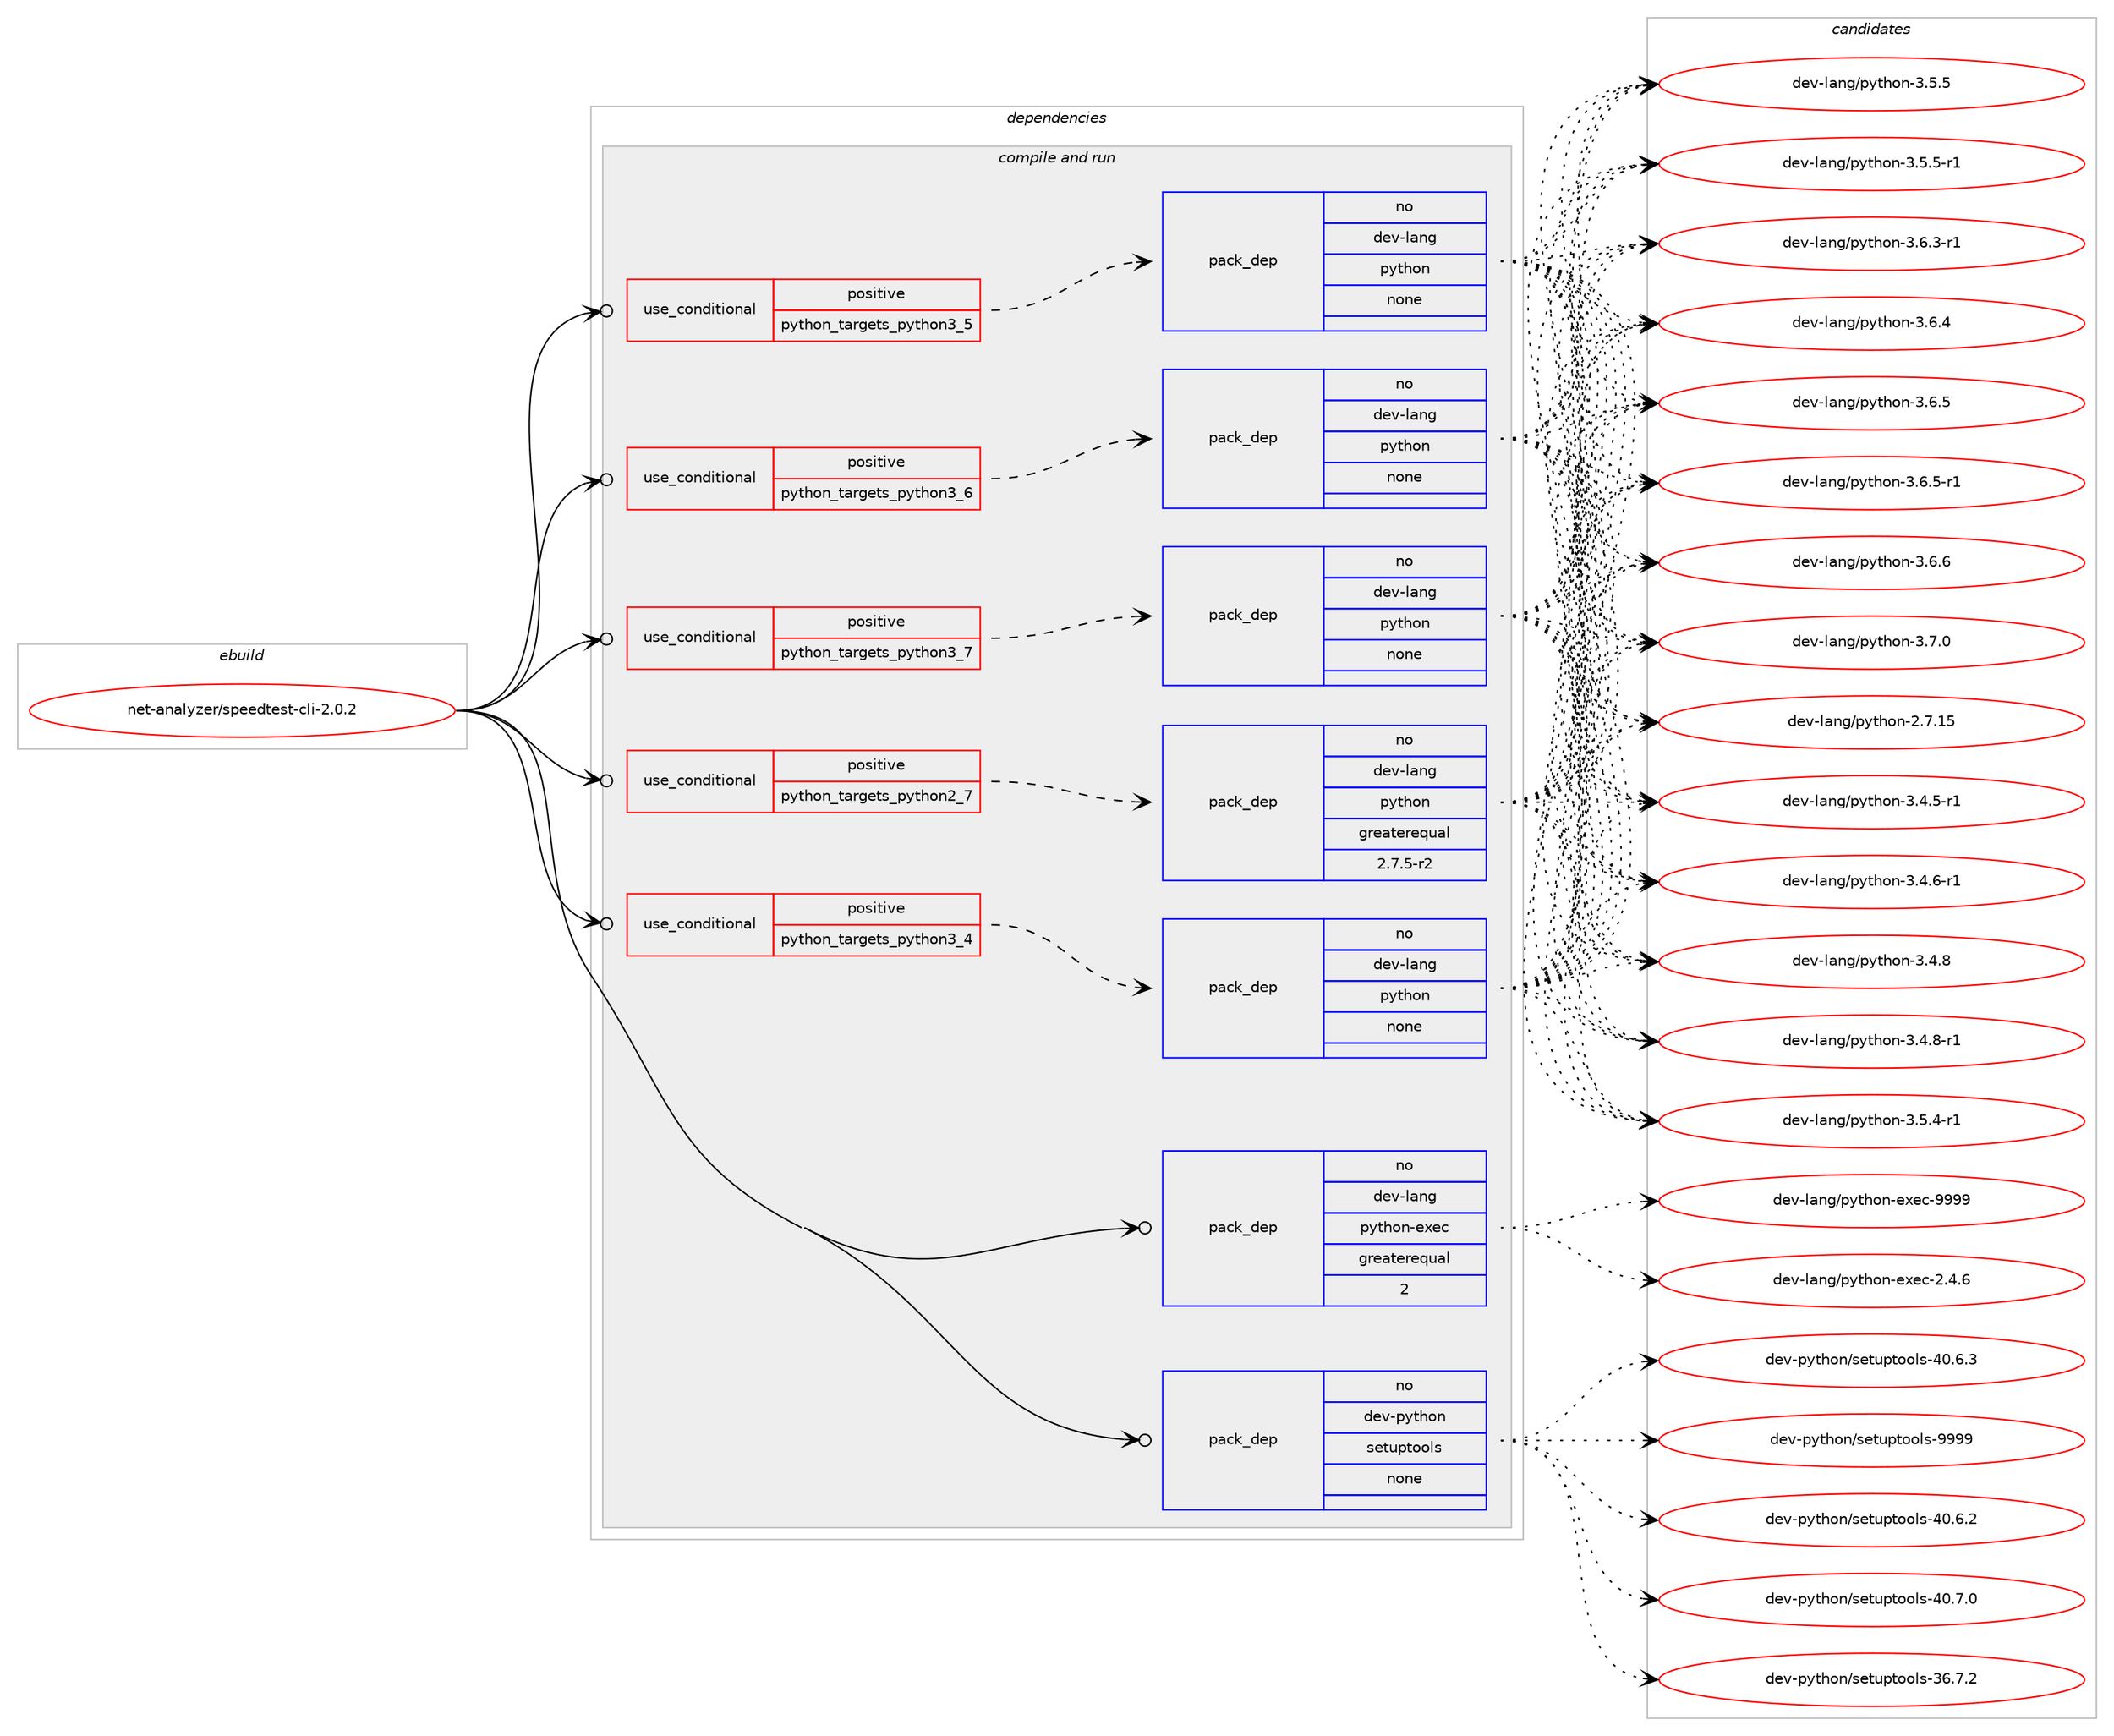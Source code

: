 digraph prolog {

# *************
# Graph options
# *************

newrank=true;
concentrate=true;
compound=true;
graph [rankdir=LR,fontname=Helvetica,fontsize=10,ranksep=1.5];#, ranksep=2.5, nodesep=0.2];
edge  [arrowhead=vee];
node  [fontname=Helvetica,fontsize=10];

# **********
# The ebuild
# **********

subgraph cluster_leftcol {
color=gray;
rank=same;
label=<<i>ebuild</i>>;
id [label="net-analyzer/speedtest-cli-2.0.2", color=red, width=4, href="../net-analyzer/speedtest-cli-2.0.2.svg"];
}

# ****************
# The dependencies
# ****************

subgraph cluster_midcol {
color=gray;
label=<<i>dependencies</i>>;
subgraph cluster_compile {
fillcolor="#eeeeee";
style=filled;
label=<<i>compile</i>>;
}
subgraph cluster_compileandrun {
fillcolor="#eeeeee";
style=filled;
label=<<i>compile and run</i>>;
subgraph cond334 {
dependency2816 [label=<<TABLE BORDER="0" CELLBORDER="1" CELLSPACING="0" CELLPADDING="4"><TR><TD ROWSPAN="3" CELLPADDING="10">use_conditional</TD></TR><TR><TD>positive</TD></TR><TR><TD>python_targets_python2_7</TD></TR></TABLE>>, shape=none, color=red];
subgraph pack2384 {
dependency2817 [label=<<TABLE BORDER="0" CELLBORDER="1" CELLSPACING="0" CELLPADDING="4" WIDTH="220"><TR><TD ROWSPAN="6" CELLPADDING="30">pack_dep</TD></TR><TR><TD WIDTH="110">no</TD></TR><TR><TD>dev-lang</TD></TR><TR><TD>python</TD></TR><TR><TD>greaterequal</TD></TR><TR><TD>2.7.5-r2</TD></TR></TABLE>>, shape=none, color=blue];
}
dependency2816:e -> dependency2817:w [weight=20,style="dashed",arrowhead="vee"];
}
id:e -> dependency2816:w [weight=20,style="solid",arrowhead="odotvee"];
subgraph cond335 {
dependency2818 [label=<<TABLE BORDER="0" CELLBORDER="1" CELLSPACING="0" CELLPADDING="4"><TR><TD ROWSPAN="3" CELLPADDING="10">use_conditional</TD></TR><TR><TD>positive</TD></TR><TR><TD>python_targets_python3_4</TD></TR></TABLE>>, shape=none, color=red];
subgraph pack2385 {
dependency2819 [label=<<TABLE BORDER="0" CELLBORDER="1" CELLSPACING="0" CELLPADDING="4" WIDTH="220"><TR><TD ROWSPAN="6" CELLPADDING="30">pack_dep</TD></TR><TR><TD WIDTH="110">no</TD></TR><TR><TD>dev-lang</TD></TR><TR><TD>python</TD></TR><TR><TD>none</TD></TR><TR><TD></TD></TR></TABLE>>, shape=none, color=blue];
}
dependency2818:e -> dependency2819:w [weight=20,style="dashed",arrowhead="vee"];
}
id:e -> dependency2818:w [weight=20,style="solid",arrowhead="odotvee"];
subgraph cond336 {
dependency2820 [label=<<TABLE BORDER="0" CELLBORDER="1" CELLSPACING="0" CELLPADDING="4"><TR><TD ROWSPAN="3" CELLPADDING="10">use_conditional</TD></TR><TR><TD>positive</TD></TR><TR><TD>python_targets_python3_5</TD></TR></TABLE>>, shape=none, color=red];
subgraph pack2386 {
dependency2821 [label=<<TABLE BORDER="0" CELLBORDER="1" CELLSPACING="0" CELLPADDING="4" WIDTH="220"><TR><TD ROWSPAN="6" CELLPADDING="30">pack_dep</TD></TR><TR><TD WIDTH="110">no</TD></TR><TR><TD>dev-lang</TD></TR><TR><TD>python</TD></TR><TR><TD>none</TD></TR><TR><TD></TD></TR></TABLE>>, shape=none, color=blue];
}
dependency2820:e -> dependency2821:w [weight=20,style="dashed",arrowhead="vee"];
}
id:e -> dependency2820:w [weight=20,style="solid",arrowhead="odotvee"];
subgraph cond337 {
dependency2822 [label=<<TABLE BORDER="0" CELLBORDER="1" CELLSPACING="0" CELLPADDING="4"><TR><TD ROWSPAN="3" CELLPADDING="10">use_conditional</TD></TR><TR><TD>positive</TD></TR><TR><TD>python_targets_python3_6</TD></TR></TABLE>>, shape=none, color=red];
subgraph pack2387 {
dependency2823 [label=<<TABLE BORDER="0" CELLBORDER="1" CELLSPACING="0" CELLPADDING="4" WIDTH="220"><TR><TD ROWSPAN="6" CELLPADDING="30">pack_dep</TD></TR><TR><TD WIDTH="110">no</TD></TR><TR><TD>dev-lang</TD></TR><TR><TD>python</TD></TR><TR><TD>none</TD></TR><TR><TD></TD></TR></TABLE>>, shape=none, color=blue];
}
dependency2822:e -> dependency2823:w [weight=20,style="dashed",arrowhead="vee"];
}
id:e -> dependency2822:w [weight=20,style="solid",arrowhead="odotvee"];
subgraph cond338 {
dependency2824 [label=<<TABLE BORDER="0" CELLBORDER="1" CELLSPACING="0" CELLPADDING="4"><TR><TD ROWSPAN="3" CELLPADDING="10">use_conditional</TD></TR><TR><TD>positive</TD></TR><TR><TD>python_targets_python3_7</TD></TR></TABLE>>, shape=none, color=red];
subgraph pack2388 {
dependency2825 [label=<<TABLE BORDER="0" CELLBORDER="1" CELLSPACING="0" CELLPADDING="4" WIDTH="220"><TR><TD ROWSPAN="6" CELLPADDING="30">pack_dep</TD></TR><TR><TD WIDTH="110">no</TD></TR><TR><TD>dev-lang</TD></TR><TR><TD>python</TD></TR><TR><TD>none</TD></TR><TR><TD></TD></TR></TABLE>>, shape=none, color=blue];
}
dependency2824:e -> dependency2825:w [weight=20,style="dashed",arrowhead="vee"];
}
id:e -> dependency2824:w [weight=20,style="solid",arrowhead="odotvee"];
subgraph pack2389 {
dependency2826 [label=<<TABLE BORDER="0" CELLBORDER="1" CELLSPACING="0" CELLPADDING="4" WIDTH="220"><TR><TD ROWSPAN="6" CELLPADDING="30">pack_dep</TD></TR><TR><TD WIDTH="110">no</TD></TR><TR><TD>dev-lang</TD></TR><TR><TD>python-exec</TD></TR><TR><TD>greaterequal</TD></TR><TR><TD>2</TD></TR></TABLE>>, shape=none, color=blue];
}
id:e -> dependency2826:w [weight=20,style="solid",arrowhead="odotvee"];
subgraph pack2390 {
dependency2827 [label=<<TABLE BORDER="0" CELLBORDER="1" CELLSPACING="0" CELLPADDING="4" WIDTH="220"><TR><TD ROWSPAN="6" CELLPADDING="30">pack_dep</TD></TR><TR><TD WIDTH="110">no</TD></TR><TR><TD>dev-python</TD></TR><TR><TD>setuptools</TD></TR><TR><TD>none</TD></TR><TR><TD></TD></TR></TABLE>>, shape=none, color=blue];
}
id:e -> dependency2827:w [weight=20,style="solid",arrowhead="odotvee"];
}
subgraph cluster_run {
fillcolor="#eeeeee";
style=filled;
label=<<i>run</i>>;
}
}

# **************
# The candidates
# **************

subgraph cluster_choices {
rank=same;
color=gray;
label=<<i>candidates</i>>;

subgraph choice2384 {
color=black;
nodesep=1;
choice10010111845108971101034711212111610411111045504655464953 [label="dev-lang/python-2.7.15", color=red, width=4,href="../dev-lang/python-2.7.15.svg"];
choice1001011184510897110103471121211161041111104551465246534511449 [label="dev-lang/python-3.4.5-r1", color=red, width=4,href="../dev-lang/python-3.4.5-r1.svg"];
choice1001011184510897110103471121211161041111104551465246544511449 [label="dev-lang/python-3.4.6-r1", color=red, width=4,href="../dev-lang/python-3.4.6-r1.svg"];
choice100101118451089711010347112121116104111110455146524656 [label="dev-lang/python-3.4.8", color=red, width=4,href="../dev-lang/python-3.4.8.svg"];
choice1001011184510897110103471121211161041111104551465246564511449 [label="dev-lang/python-3.4.8-r1", color=red, width=4,href="../dev-lang/python-3.4.8-r1.svg"];
choice1001011184510897110103471121211161041111104551465346524511449 [label="dev-lang/python-3.5.4-r1", color=red, width=4,href="../dev-lang/python-3.5.4-r1.svg"];
choice100101118451089711010347112121116104111110455146534653 [label="dev-lang/python-3.5.5", color=red, width=4,href="../dev-lang/python-3.5.5.svg"];
choice1001011184510897110103471121211161041111104551465346534511449 [label="dev-lang/python-3.5.5-r1", color=red, width=4,href="../dev-lang/python-3.5.5-r1.svg"];
choice1001011184510897110103471121211161041111104551465446514511449 [label="dev-lang/python-3.6.3-r1", color=red, width=4,href="../dev-lang/python-3.6.3-r1.svg"];
choice100101118451089711010347112121116104111110455146544652 [label="dev-lang/python-3.6.4", color=red, width=4,href="../dev-lang/python-3.6.4.svg"];
choice100101118451089711010347112121116104111110455146544653 [label="dev-lang/python-3.6.5", color=red, width=4,href="../dev-lang/python-3.6.5.svg"];
choice1001011184510897110103471121211161041111104551465446534511449 [label="dev-lang/python-3.6.5-r1", color=red, width=4,href="../dev-lang/python-3.6.5-r1.svg"];
choice100101118451089711010347112121116104111110455146544654 [label="dev-lang/python-3.6.6", color=red, width=4,href="../dev-lang/python-3.6.6.svg"];
choice100101118451089711010347112121116104111110455146554648 [label="dev-lang/python-3.7.0", color=red, width=4,href="../dev-lang/python-3.7.0.svg"];
dependency2817:e -> choice10010111845108971101034711212111610411111045504655464953:w [style=dotted,weight="100"];
dependency2817:e -> choice1001011184510897110103471121211161041111104551465246534511449:w [style=dotted,weight="100"];
dependency2817:e -> choice1001011184510897110103471121211161041111104551465246544511449:w [style=dotted,weight="100"];
dependency2817:e -> choice100101118451089711010347112121116104111110455146524656:w [style=dotted,weight="100"];
dependency2817:e -> choice1001011184510897110103471121211161041111104551465246564511449:w [style=dotted,weight="100"];
dependency2817:e -> choice1001011184510897110103471121211161041111104551465346524511449:w [style=dotted,weight="100"];
dependency2817:e -> choice100101118451089711010347112121116104111110455146534653:w [style=dotted,weight="100"];
dependency2817:e -> choice1001011184510897110103471121211161041111104551465346534511449:w [style=dotted,weight="100"];
dependency2817:e -> choice1001011184510897110103471121211161041111104551465446514511449:w [style=dotted,weight="100"];
dependency2817:e -> choice100101118451089711010347112121116104111110455146544652:w [style=dotted,weight="100"];
dependency2817:e -> choice100101118451089711010347112121116104111110455146544653:w [style=dotted,weight="100"];
dependency2817:e -> choice1001011184510897110103471121211161041111104551465446534511449:w [style=dotted,weight="100"];
dependency2817:e -> choice100101118451089711010347112121116104111110455146544654:w [style=dotted,weight="100"];
dependency2817:e -> choice100101118451089711010347112121116104111110455146554648:w [style=dotted,weight="100"];
}
subgraph choice2385 {
color=black;
nodesep=1;
choice10010111845108971101034711212111610411111045504655464953 [label="dev-lang/python-2.7.15", color=red, width=4,href="../dev-lang/python-2.7.15.svg"];
choice1001011184510897110103471121211161041111104551465246534511449 [label="dev-lang/python-3.4.5-r1", color=red, width=4,href="../dev-lang/python-3.4.5-r1.svg"];
choice1001011184510897110103471121211161041111104551465246544511449 [label="dev-lang/python-3.4.6-r1", color=red, width=4,href="../dev-lang/python-3.4.6-r1.svg"];
choice100101118451089711010347112121116104111110455146524656 [label="dev-lang/python-3.4.8", color=red, width=4,href="../dev-lang/python-3.4.8.svg"];
choice1001011184510897110103471121211161041111104551465246564511449 [label="dev-lang/python-3.4.8-r1", color=red, width=4,href="../dev-lang/python-3.4.8-r1.svg"];
choice1001011184510897110103471121211161041111104551465346524511449 [label="dev-lang/python-3.5.4-r1", color=red, width=4,href="../dev-lang/python-3.5.4-r1.svg"];
choice100101118451089711010347112121116104111110455146534653 [label="dev-lang/python-3.5.5", color=red, width=4,href="../dev-lang/python-3.5.5.svg"];
choice1001011184510897110103471121211161041111104551465346534511449 [label="dev-lang/python-3.5.5-r1", color=red, width=4,href="../dev-lang/python-3.5.5-r1.svg"];
choice1001011184510897110103471121211161041111104551465446514511449 [label="dev-lang/python-3.6.3-r1", color=red, width=4,href="../dev-lang/python-3.6.3-r1.svg"];
choice100101118451089711010347112121116104111110455146544652 [label="dev-lang/python-3.6.4", color=red, width=4,href="../dev-lang/python-3.6.4.svg"];
choice100101118451089711010347112121116104111110455146544653 [label="dev-lang/python-3.6.5", color=red, width=4,href="../dev-lang/python-3.6.5.svg"];
choice1001011184510897110103471121211161041111104551465446534511449 [label="dev-lang/python-3.6.5-r1", color=red, width=4,href="../dev-lang/python-3.6.5-r1.svg"];
choice100101118451089711010347112121116104111110455146544654 [label="dev-lang/python-3.6.6", color=red, width=4,href="../dev-lang/python-3.6.6.svg"];
choice100101118451089711010347112121116104111110455146554648 [label="dev-lang/python-3.7.0", color=red, width=4,href="../dev-lang/python-3.7.0.svg"];
dependency2819:e -> choice10010111845108971101034711212111610411111045504655464953:w [style=dotted,weight="100"];
dependency2819:e -> choice1001011184510897110103471121211161041111104551465246534511449:w [style=dotted,weight="100"];
dependency2819:e -> choice1001011184510897110103471121211161041111104551465246544511449:w [style=dotted,weight="100"];
dependency2819:e -> choice100101118451089711010347112121116104111110455146524656:w [style=dotted,weight="100"];
dependency2819:e -> choice1001011184510897110103471121211161041111104551465246564511449:w [style=dotted,weight="100"];
dependency2819:e -> choice1001011184510897110103471121211161041111104551465346524511449:w [style=dotted,weight="100"];
dependency2819:e -> choice100101118451089711010347112121116104111110455146534653:w [style=dotted,weight="100"];
dependency2819:e -> choice1001011184510897110103471121211161041111104551465346534511449:w [style=dotted,weight="100"];
dependency2819:e -> choice1001011184510897110103471121211161041111104551465446514511449:w [style=dotted,weight="100"];
dependency2819:e -> choice100101118451089711010347112121116104111110455146544652:w [style=dotted,weight="100"];
dependency2819:e -> choice100101118451089711010347112121116104111110455146544653:w [style=dotted,weight="100"];
dependency2819:e -> choice1001011184510897110103471121211161041111104551465446534511449:w [style=dotted,weight="100"];
dependency2819:e -> choice100101118451089711010347112121116104111110455146544654:w [style=dotted,weight="100"];
dependency2819:e -> choice100101118451089711010347112121116104111110455146554648:w [style=dotted,weight="100"];
}
subgraph choice2386 {
color=black;
nodesep=1;
choice10010111845108971101034711212111610411111045504655464953 [label="dev-lang/python-2.7.15", color=red, width=4,href="../dev-lang/python-2.7.15.svg"];
choice1001011184510897110103471121211161041111104551465246534511449 [label="dev-lang/python-3.4.5-r1", color=red, width=4,href="../dev-lang/python-3.4.5-r1.svg"];
choice1001011184510897110103471121211161041111104551465246544511449 [label="dev-lang/python-3.4.6-r1", color=red, width=4,href="../dev-lang/python-3.4.6-r1.svg"];
choice100101118451089711010347112121116104111110455146524656 [label="dev-lang/python-3.4.8", color=red, width=4,href="../dev-lang/python-3.4.8.svg"];
choice1001011184510897110103471121211161041111104551465246564511449 [label="dev-lang/python-3.4.8-r1", color=red, width=4,href="../dev-lang/python-3.4.8-r1.svg"];
choice1001011184510897110103471121211161041111104551465346524511449 [label="dev-lang/python-3.5.4-r1", color=red, width=4,href="../dev-lang/python-3.5.4-r1.svg"];
choice100101118451089711010347112121116104111110455146534653 [label="dev-lang/python-3.5.5", color=red, width=4,href="../dev-lang/python-3.5.5.svg"];
choice1001011184510897110103471121211161041111104551465346534511449 [label="dev-lang/python-3.5.5-r1", color=red, width=4,href="../dev-lang/python-3.5.5-r1.svg"];
choice1001011184510897110103471121211161041111104551465446514511449 [label="dev-lang/python-3.6.3-r1", color=red, width=4,href="../dev-lang/python-3.6.3-r1.svg"];
choice100101118451089711010347112121116104111110455146544652 [label="dev-lang/python-3.6.4", color=red, width=4,href="../dev-lang/python-3.6.4.svg"];
choice100101118451089711010347112121116104111110455146544653 [label="dev-lang/python-3.6.5", color=red, width=4,href="../dev-lang/python-3.6.5.svg"];
choice1001011184510897110103471121211161041111104551465446534511449 [label="dev-lang/python-3.6.5-r1", color=red, width=4,href="../dev-lang/python-3.6.5-r1.svg"];
choice100101118451089711010347112121116104111110455146544654 [label="dev-lang/python-3.6.6", color=red, width=4,href="../dev-lang/python-3.6.6.svg"];
choice100101118451089711010347112121116104111110455146554648 [label="dev-lang/python-3.7.0", color=red, width=4,href="../dev-lang/python-3.7.0.svg"];
dependency2821:e -> choice10010111845108971101034711212111610411111045504655464953:w [style=dotted,weight="100"];
dependency2821:e -> choice1001011184510897110103471121211161041111104551465246534511449:w [style=dotted,weight="100"];
dependency2821:e -> choice1001011184510897110103471121211161041111104551465246544511449:w [style=dotted,weight="100"];
dependency2821:e -> choice100101118451089711010347112121116104111110455146524656:w [style=dotted,weight="100"];
dependency2821:e -> choice1001011184510897110103471121211161041111104551465246564511449:w [style=dotted,weight="100"];
dependency2821:e -> choice1001011184510897110103471121211161041111104551465346524511449:w [style=dotted,weight="100"];
dependency2821:e -> choice100101118451089711010347112121116104111110455146534653:w [style=dotted,weight="100"];
dependency2821:e -> choice1001011184510897110103471121211161041111104551465346534511449:w [style=dotted,weight="100"];
dependency2821:e -> choice1001011184510897110103471121211161041111104551465446514511449:w [style=dotted,weight="100"];
dependency2821:e -> choice100101118451089711010347112121116104111110455146544652:w [style=dotted,weight="100"];
dependency2821:e -> choice100101118451089711010347112121116104111110455146544653:w [style=dotted,weight="100"];
dependency2821:e -> choice1001011184510897110103471121211161041111104551465446534511449:w [style=dotted,weight="100"];
dependency2821:e -> choice100101118451089711010347112121116104111110455146544654:w [style=dotted,weight="100"];
dependency2821:e -> choice100101118451089711010347112121116104111110455146554648:w [style=dotted,weight="100"];
}
subgraph choice2387 {
color=black;
nodesep=1;
choice10010111845108971101034711212111610411111045504655464953 [label="dev-lang/python-2.7.15", color=red, width=4,href="../dev-lang/python-2.7.15.svg"];
choice1001011184510897110103471121211161041111104551465246534511449 [label="dev-lang/python-3.4.5-r1", color=red, width=4,href="../dev-lang/python-3.4.5-r1.svg"];
choice1001011184510897110103471121211161041111104551465246544511449 [label="dev-lang/python-3.4.6-r1", color=red, width=4,href="../dev-lang/python-3.4.6-r1.svg"];
choice100101118451089711010347112121116104111110455146524656 [label="dev-lang/python-3.4.8", color=red, width=4,href="../dev-lang/python-3.4.8.svg"];
choice1001011184510897110103471121211161041111104551465246564511449 [label="dev-lang/python-3.4.8-r1", color=red, width=4,href="../dev-lang/python-3.4.8-r1.svg"];
choice1001011184510897110103471121211161041111104551465346524511449 [label="dev-lang/python-3.5.4-r1", color=red, width=4,href="../dev-lang/python-3.5.4-r1.svg"];
choice100101118451089711010347112121116104111110455146534653 [label="dev-lang/python-3.5.5", color=red, width=4,href="../dev-lang/python-3.5.5.svg"];
choice1001011184510897110103471121211161041111104551465346534511449 [label="dev-lang/python-3.5.5-r1", color=red, width=4,href="../dev-lang/python-3.5.5-r1.svg"];
choice1001011184510897110103471121211161041111104551465446514511449 [label="dev-lang/python-3.6.3-r1", color=red, width=4,href="../dev-lang/python-3.6.3-r1.svg"];
choice100101118451089711010347112121116104111110455146544652 [label="dev-lang/python-3.6.4", color=red, width=4,href="../dev-lang/python-3.6.4.svg"];
choice100101118451089711010347112121116104111110455146544653 [label="dev-lang/python-3.6.5", color=red, width=4,href="../dev-lang/python-3.6.5.svg"];
choice1001011184510897110103471121211161041111104551465446534511449 [label="dev-lang/python-3.6.5-r1", color=red, width=4,href="../dev-lang/python-3.6.5-r1.svg"];
choice100101118451089711010347112121116104111110455146544654 [label="dev-lang/python-3.6.6", color=red, width=4,href="../dev-lang/python-3.6.6.svg"];
choice100101118451089711010347112121116104111110455146554648 [label="dev-lang/python-3.7.0", color=red, width=4,href="../dev-lang/python-3.7.0.svg"];
dependency2823:e -> choice10010111845108971101034711212111610411111045504655464953:w [style=dotted,weight="100"];
dependency2823:e -> choice1001011184510897110103471121211161041111104551465246534511449:w [style=dotted,weight="100"];
dependency2823:e -> choice1001011184510897110103471121211161041111104551465246544511449:w [style=dotted,weight="100"];
dependency2823:e -> choice100101118451089711010347112121116104111110455146524656:w [style=dotted,weight="100"];
dependency2823:e -> choice1001011184510897110103471121211161041111104551465246564511449:w [style=dotted,weight="100"];
dependency2823:e -> choice1001011184510897110103471121211161041111104551465346524511449:w [style=dotted,weight="100"];
dependency2823:e -> choice100101118451089711010347112121116104111110455146534653:w [style=dotted,weight="100"];
dependency2823:e -> choice1001011184510897110103471121211161041111104551465346534511449:w [style=dotted,weight="100"];
dependency2823:e -> choice1001011184510897110103471121211161041111104551465446514511449:w [style=dotted,weight="100"];
dependency2823:e -> choice100101118451089711010347112121116104111110455146544652:w [style=dotted,weight="100"];
dependency2823:e -> choice100101118451089711010347112121116104111110455146544653:w [style=dotted,weight="100"];
dependency2823:e -> choice1001011184510897110103471121211161041111104551465446534511449:w [style=dotted,weight="100"];
dependency2823:e -> choice100101118451089711010347112121116104111110455146544654:w [style=dotted,weight="100"];
dependency2823:e -> choice100101118451089711010347112121116104111110455146554648:w [style=dotted,weight="100"];
}
subgraph choice2388 {
color=black;
nodesep=1;
choice10010111845108971101034711212111610411111045504655464953 [label="dev-lang/python-2.7.15", color=red, width=4,href="../dev-lang/python-2.7.15.svg"];
choice1001011184510897110103471121211161041111104551465246534511449 [label="dev-lang/python-3.4.5-r1", color=red, width=4,href="../dev-lang/python-3.4.5-r1.svg"];
choice1001011184510897110103471121211161041111104551465246544511449 [label="dev-lang/python-3.4.6-r1", color=red, width=4,href="../dev-lang/python-3.4.6-r1.svg"];
choice100101118451089711010347112121116104111110455146524656 [label="dev-lang/python-3.4.8", color=red, width=4,href="../dev-lang/python-3.4.8.svg"];
choice1001011184510897110103471121211161041111104551465246564511449 [label="dev-lang/python-3.4.8-r1", color=red, width=4,href="../dev-lang/python-3.4.8-r1.svg"];
choice1001011184510897110103471121211161041111104551465346524511449 [label="dev-lang/python-3.5.4-r1", color=red, width=4,href="../dev-lang/python-3.5.4-r1.svg"];
choice100101118451089711010347112121116104111110455146534653 [label="dev-lang/python-3.5.5", color=red, width=4,href="../dev-lang/python-3.5.5.svg"];
choice1001011184510897110103471121211161041111104551465346534511449 [label="dev-lang/python-3.5.5-r1", color=red, width=4,href="../dev-lang/python-3.5.5-r1.svg"];
choice1001011184510897110103471121211161041111104551465446514511449 [label="dev-lang/python-3.6.3-r1", color=red, width=4,href="../dev-lang/python-3.6.3-r1.svg"];
choice100101118451089711010347112121116104111110455146544652 [label="dev-lang/python-3.6.4", color=red, width=4,href="../dev-lang/python-3.6.4.svg"];
choice100101118451089711010347112121116104111110455146544653 [label="dev-lang/python-3.6.5", color=red, width=4,href="../dev-lang/python-3.6.5.svg"];
choice1001011184510897110103471121211161041111104551465446534511449 [label="dev-lang/python-3.6.5-r1", color=red, width=4,href="../dev-lang/python-3.6.5-r1.svg"];
choice100101118451089711010347112121116104111110455146544654 [label="dev-lang/python-3.6.6", color=red, width=4,href="../dev-lang/python-3.6.6.svg"];
choice100101118451089711010347112121116104111110455146554648 [label="dev-lang/python-3.7.0", color=red, width=4,href="../dev-lang/python-3.7.0.svg"];
dependency2825:e -> choice10010111845108971101034711212111610411111045504655464953:w [style=dotted,weight="100"];
dependency2825:e -> choice1001011184510897110103471121211161041111104551465246534511449:w [style=dotted,weight="100"];
dependency2825:e -> choice1001011184510897110103471121211161041111104551465246544511449:w [style=dotted,weight="100"];
dependency2825:e -> choice100101118451089711010347112121116104111110455146524656:w [style=dotted,weight="100"];
dependency2825:e -> choice1001011184510897110103471121211161041111104551465246564511449:w [style=dotted,weight="100"];
dependency2825:e -> choice1001011184510897110103471121211161041111104551465346524511449:w [style=dotted,weight="100"];
dependency2825:e -> choice100101118451089711010347112121116104111110455146534653:w [style=dotted,weight="100"];
dependency2825:e -> choice1001011184510897110103471121211161041111104551465346534511449:w [style=dotted,weight="100"];
dependency2825:e -> choice1001011184510897110103471121211161041111104551465446514511449:w [style=dotted,weight="100"];
dependency2825:e -> choice100101118451089711010347112121116104111110455146544652:w [style=dotted,weight="100"];
dependency2825:e -> choice100101118451089711010347112121116104111110455146544653:w [style=dotted,weight="100"];
dependency2825:e -> choice1001011184510897110103471121211161041111104551465446534511449:w [style=dotted,weight="100"];
dependency2825:e -> choice100101118451089711010347112121116104111110455146544654:w [style=dotted,weight="100"];
dependency2825:e -> choice100101118451089711010347112121116104111110455146554648:w [style=dotted,weight="100"];
}
subgraph choice2389 {
color=black;
nodesep=1;
choice1001011184510897110103471121211161041111104510112010199455046524654 [label="dev-lang/python-exec-2.4.6", color=red, width=4,href="../dev-lang/python-exec-2.4.6.svg"];
choice10010111845108971101034711212111610411111045101120101994557575757 [label="dev-lang/python-exec-9999", color=red, width=4,href="../dev-lang/python-exec-9999.svg"];
dependency2826:e -> choice1001011184510897110103471121211161041111104510112010199455046524654:w [style=dotted,weight="100"];
dependency2826:e -> choice10010111845108971101034711212111610411111045101120101994557575757:w [style=dotted,weight="100"];
}
subgraph choice2390 {
color=black;
nodesep=1;
choice100101118451121211161041111104711510111611711211611111110811545524846544650 [label="dev-python/setuptools-40.6.2", color=red, width=4,href="../dev-python/setuptools-40.6.2.svg"];
choice100101118451121211161041111104711510111611711211611111110811545524846554648 [label="dev-python/setuptools-40.7.0", color=red, width=4,href="../dev-python/setuptools-40.7.0.svg"];
choice100101118451121211161041111104711510111611711211611111110811545515446554650 [label="dev-python/setuptools-36.7.2", color=red, width=4,href="../dev-python/setuptools-36.7.2.svg"];
choice100101118451121211161041111104711510111611711211611111110811545524846544651 [label="dev-python/setuptools-40.6.3", color=red, width=4,href="../dev-python/setuptools-40.6.3.svg"];
choice10010111845112121116104111110471151011161171121161111111081154557575757 [label="dev-python/setuptools-9999", color=red, width=4,href="../dev-python/setuptools-9999.svg"];
dependency2827:e -> choice100101118451121211161041111104711510111611711211611111110811545524846544650:w [style=dotted,weight="100"];
dependency2827:e -> choice100101118451121211161041111104711510111611711211611111110811545524846554648:w [style=dotted,weight="100"];
dependency2827:e -> choice100101118451121211161041111104711510111611711211611111110811545515446554650:w [style=dotted,weight="100"];
dependency2827:e -> choice100101118451121211161041111104711510111611711211611111110811545524846544651:w [style=dotted,weight="100"];
dependency2827:e -> choice10010111845112121116104111110471151011161171121161111111081154557575757:w [style=dotted,weight="100"];
}
}

}
